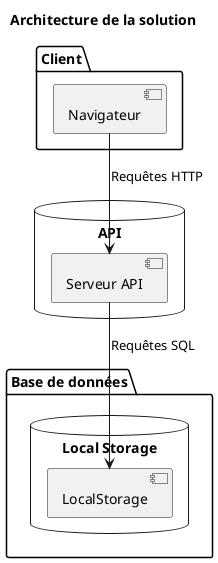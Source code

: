 @startuml solution
title Architecture de la solution

package "Client" {
  [Navigateur]
}

database "API" {
  [Serveur API]
}

package "Base de données" {
  database "Local Storage" {
    [LocalStorage]
  }
}

[Navigateur] --> [Serveur API] : Requêtes HTTP
[Serveur API] --> [LocalStorage] : Requêtes SQL
@enduml
